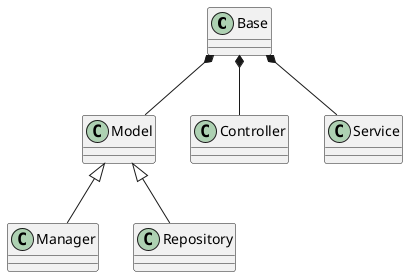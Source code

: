 @startuml APIClassDiagram
Base *-- Model
Base *-- Controller
Base *-- Service
Model <|-- Manager
Model <|-- Repository
@enduml

@startuml ManagerAPIClassDiagram
Manager <|-- UserManager
Manager <|-- OrderManager
Manager <|-- InventoryManager
Manager <|-- MenuManager
@enduml

@startuml RepositoryAPIClassDiagram
Repository <|-- UserRepository
Repository <|-- OrderRepository
Repository <|-- InventoryRepository
Repository <|-- MenuRepository
@enduml

@startuml ControllerAPIClassDiagram
Controller <|-- UserController
Controller <|-- OrderController
Controller <|-- InventoryController
Controller <|-- MenuController
@enduml

@startuml ServiceAPIClassDiagram
Service <|-- DatabaseService
Service <|-- PaymentService
@enduml